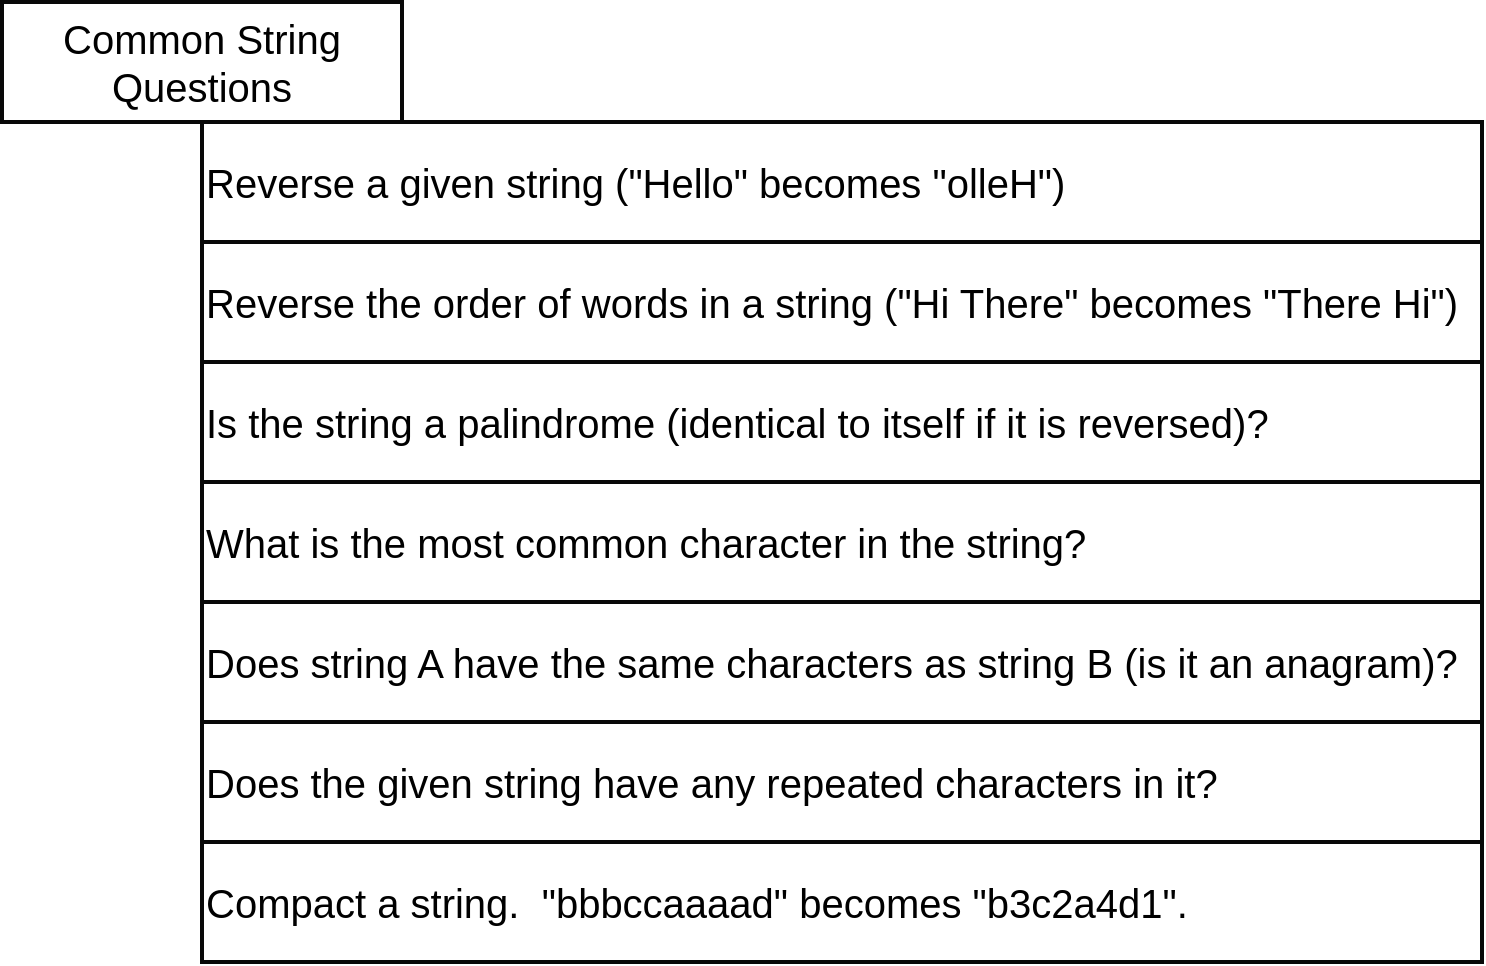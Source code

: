 <mxfile>
    <diagram id="5708ad6f-df7b-1e47-af0c-845bb78d7578" name="01 - string questions">
        <mxGraphModel dx="686" dy="485" grid="1" gridSize="10" guides="1" tooltips="1" connect="1" arrows="1" fold="1" page="1" pageScale="1" pageWidth="1100" pageHeight="850" background="#ffffff" math="0" shadow="0">
            <root>
                <mxCell id="0"/>
                <mxCell id="1" parent="0"/>
                <mxCell id="2" value="Common String Questions" style="rounded=0;whiteSpace=wrap;html=1;shadow=0;labelBackgroundColor=none;strokeColor=#080808;strokeWidth=2;fillColor=#ffffff;fontSize=20;fontColor=#000000;align=center;" parent="1" vertex="1">
                    <mxGeometry x="170" y="90" width="200" height="60" as="geometry"/>
                </mxCell>
                <mxCell id="4" value="Does the given string have any repeated characters in it?" style="rounded=0;whiteSpace=wrap;html=1;shadow=0;labelBackgroundColor=none;strokeColor=#080808;strokeWidth=2;fillColor=#ffffff;fontSize=20;fontColor=#000000;align=left;" parent="1" vertex="1">
                    <mxGeometry x="270" y="450" width="640" height="60" as="geometry"/>
                </mxCell>
                <mxCell id="5" value="What is the most common character in the string?" style="rounded=0;whiteSpace=wrap;html=1;shadow=0;labelBackgroundColor=none;strokeColor=#080808;strokeWidth=2;fillColor=#ffffff;fontSize=20;fontColor=#000000;align=left;" parent="1" vertex="1">
                    <mxGeometry x="270" y="330" width="640" height="60" as="geometry"/>
                </mxCell>
                <mxCell id="6" value="Does string A have the same characters as string B (is it an anagram)?" style="rounded=0;whiteSpace=wrap;html=1;shadow=0;labelBackgroundColor=none;strokeColor=#080808;strokeWidth=2;fillColor=#ffffff;fontSize=20;fontColor=#000000;align=left;" parent="1" vertex="1">
                    <mxGeometry x="270" y="390" width="640" height="60" as="geometry"/>
                </mxCell>
                <mxCell id="8" value="Is the string a palindrome (identical to itself if it is reversed)?" style="rounded=0;whiteSpace=wrap;html=1;shadow=0;labelBackgroundColor=none;strokeColor=#080808;strokeWidth=2;fillColor=#ffffff;fontSize=20;fontColor=#000000;align=left;" parent="1" vertex="1">
                    <mxGeometry x="270" y="270" width="640" height="60" as="geometry"/>
                </mxCell>
                <mxCell id="9" value="Reverse a given string (&quot;Hello&quot; becomes &quot;olleH&quot;)" style="rounded=0;whiteSpace=wrap;html=1;shadow=0;labelBackgroundColor=none;strokeColor=#080808;strokeWidth=2;fillColor=#ffffff;fontSize=20;fontColor=#000000;align=left;" parent="1" vertex="1">
                    <mxGeometry x="270" y="150" width="640" height="60" as="geometry"/>
                </mxCell>
                <mxCell id="10" value="Reverse the order of words in a string (&quot;Hi There&quot; becomes &quot;There Hi&quot;)" style="rounded=0;whiteSpace=wrap;html=1;shadow=0;labelBackgroundColor=none;strokeColor=#080808;strokeWidth=2;fillColor=#ffffff;fontSize=20;fontColor=#000000;align=left;" parent="1" vertex="1">
                    <mxGeometry x="270" y="210" width="640" height="60" as="geometry"/>
                </mxCell>
                <mxCell id="11" value="Compact a string.&amp;nbsp; &quot;bbbccaaaad&quot; becomes &quot;b3c2a4d1&quot;." style="rounded=0;whiteSpace=wrap;html=1;shadow=0;labelBackgroundColor=none;strokeColor=#080808;strokeWidth=2;fillColor=#ffffff;fontSize=20;fontColor=#000000;align=left;" parent="1" vertex="1">
                    <mxGeometry x="270" y="510" width="640" height="60" as="geometry"/>
                </mxCell>
            </root>
        </mxGraphModel>
    </diagram>
    <diagram id="ddc0faf8-a295-ebca-321b-502d574b64ff" name="02 - string solutions">
        <mxGraphModel dx="911" dy="430" grid="1" gridSize="10" guides="1" tooltips="1" connect="1" arrows="1" fold="1" page="1" pageScale="1" pageWidth="1100" pageHeight="850" background="#ffffff" math="0" shadow="0">
            <root>
                <mxCell id="0"/>
                <mxCell id="1" parent="0"/>
                <mxCell id="4" value="String Question Tips" style="rounded=0;whiteSpace=wrap;html=1;shadow=0;labelBackgroundColor=none;strokeColor=#080808;strokeWidth=2;fillColor=#ffffff;fontSize=20;fontColor=#000000;align=center;" vertex="1" parent="1">
                    <mxGeometry x="200" y="10" width="280" height="60" as="geometry"/>
                </mxCell>
                <mxCell id="6" value="Need to reverse a string?" style="rounded=0;whiteSpace=wrap;html=1;shadow=0;labelBackgroundColor=none;strokeColor=#82b366;strokeWidth=2;fillColor=#d5e8d4;fontSize=20;fontColor=#000000;align=left;" vertex="1" parent="1">
                    <mxGeometry x="220" y="340" width="600" height="60" as="geometry"/>
                </mxCell>
                <mxCell id="7" value="Use array methods for iteration (forEach, map). Avoid manual for loops!" style="rounded=0;whiteSpace=wrap;html=1;shadow=0;labelBackgroundColor=none;strokeColor=#080808;strokeWidth=2;fillColor=#ffffff;fontSize=20;fontColor=#000000;align=left;" vertex="1" parent="1">
                    <mxGeometry x="330" y="150" width="490" height="60" as="geometry"/>
                </mxCell>
                <mxCell id="8" value="Be aware of Array.prototype.reverse()" style="rounded=0;whiteSpace=wrap;html=1;shadow=0;labelBackgroundColor=none;strokeColor=#080808;strokeWidth=2;fillColor=#ffffff;fontSize=20;fontColor=#000000;align=left;" vertex="1" parent="1">
                    <mxGeometry x="330" y="460" width="490" height="60" as="geometry"/>
                </mxCell>
                <mxCell id="9" value="Use String.prototype.split() and Array.prototype.join()" style="rounded=0;whiteSpace=wrap;html=1;shadow=0;labelBackgroundColor=none;strokeColor=#080808;strokeWidth=2;fillColor=#ffffff;fontSize=20;fontColor=#000000;align=left;" vertex="1" parent="1">
                    <mxGeometry x="330" y="400" width="490" height="60" as="geometry"/>
                </mxCell>
                <mxCell id="10" value="Be aware of new Array(n) for creating empty arrays" style="rounded=0;whiteSpace=wrap;html=1;shadow=0;labelBackgroundColor=none;strokeColor=#080808;strokeWidth=2;fillColor=#ffffff;fontSize=20;fontColor=#000000;align=left;" vertex="1" parent="1">
                    <mxGeometry x="330" y="270" width="490" height="60" as="geometry"/>
                </mxCell>
                <mxCell id="11" value="Need a uniqueness check or counting characters of any kind?" style="rounded=0;whiteSpace=wrap;html=1;shadow=0;labelBackgroundColor=none;strokeColor=#82b366;strokeWidth=2;fillColor=#d5e8d4;fontSize=20;fontColor=#000000;align=left;" vertex="1" parent="1">
                    <mxGeometry x="220" y="550" width="600" height="60" as="geometry"/>
                </mxCell>
                <mxCell id="12" value="Record letter counts in an object" style="rounded=0;whiteSpace=wrap;html=1;shadow=0;labelBackgroundColor=none;strokeColor=#080808;strokeWidth=2;fillColor=#ffffff;fontSize=20;fontColor=#000000;align=left;" vertex="1" parent="1">
                    <mxGeometry x="330" y="610" width="490" height="60" as="geometry"/>
                </mxCell>
                <mxCell id="13" value="Need to compact the string down in any way?" style="rounded=0;whiteSpace=wrap;html=1;shadow=0;labelBackgroundColor=none;strokeColor=#82b366;strokeWidth=2;fillColor=#d5e8d4;fontSize=20;fontColor=#000000;align=left;" vertex="1" parent="1">
                    <mxGeometry x="220" y="690" width="600" height="60" as="geometry"/>
                </mxCell>
                <mxCell id="14" value="Use Array.prototype.reduce()" style="rounded=0;whiteSpace=wrap;html=1;shadow=0;labelBackgroundColor=none;strokeColor=#080808;strokeWidth=2;fillColor=#ffffff;fontSize=20;fontColor=#000000;align=left;" vertex="1" parent="1">
                    <mxGeometry x="330" y="750" width="490" height="60" as="geometry"/>
                </mxCell>
                <mxCell id="15" value="Need to iterate through a string?" style="rounded=0;whiteSpace=wrap;html=1;shadow=0;labelBackgroundColor=none;strokeColor=#82b366;strokeWidth=2;fillColor=#d5e8d4;fontSize=20;fontColor=#000000;align=left;" vertex="1" parent="1">
                    <mxGeometry x="220" y="90" width="600" height="60" as="geometry"/>
                </mxCell>
                <mxCell id="16" value="Using a &#39;for...of&#39; loop is OK." style="rounded=0;whiteSpace=wrap;html=1;shadow=0;labelBackgroundColor=none;strokeColor=#080808;strokeWidth=2;fillColor=#ffffff;fontSize=20;fontColor=#000000;align=left;" vertex="1" parent="1">
                    <mxGeometry x="330" y="210" width="490" height="60" as="geometry"/>
                </mxCell>
            </root>
        </mxGraphModel>
    </diagram>
    <diagram name="03 - types" id="fec4d826-aed9-d459-dda3-cd2d7a89d72f">
        <mxGraphModel dx="1238" dy="537" grid="1" gridSize="10" guides="1" tooltips="1" connect="1" arrows="1" fold="1" page="1" pageScale="1" pageWidth="1100" pageHeight="850" background="#ffffff" math="0" shadow="0">
            <root>
                <mxCell id="0"/>
                <mxCell id="1" parent="0"/>
                <mxCell id="2" value="Common String Questions" style="rounded=0;whiteSpace=wrap;html=1;shadow=0;labelBackgroundColor=none;strokeColor=#080808;strokeWidth=2;fillColor=#ffffff;fontSize=20;fontColor=#000000;align=center;" vertex="1" parent="1">
                    <mxGeometry x="80" y="100" width="200" height="60" as="geometry"/>
                </mxCell>
                <mxCell id="3" value="Does the given string have any repeated characters in it?" style="rounded=0;whiteSpace=wrap;html=1;shadow=0;labelBackgroundColor=none;strokeColor=#080808;strokeWidth=2;fillColor=#ffffff;fontSize=20;fontColor=#000000;align=left;" vertex="1" parent="1">
                    <mxGeometry x="180" y="460" width="640" height="60" as="geometry"/>
                </mxCell>
                <mxCell id="4" value="What is the most common character in the string?" style="rounded=0;whiteSpace=wrap;html=1;shadow=0;labelBackgroundColor=none;strokeColor=#080808;strokeWidth=2;fillColor=#ffffff;fontSize=20;fontColor=#000000;align=left;" vertex="1" parent="1">
                    <mxGeometry x="180" y="340" width="640" height="60" as="geometry"/>
                </mxCell>
                <mxCell id="5" value="Does string A have the same characters as string B (is it an anagram)?" style="rounded=0;whiteSpace=wrap;html=1;shadow=0;labelBackgroundColor=none;strokeColor=#080808;strokeWidth=2;fillColor=#ffffff;fontSize=20;fontColor=#000000;align=left;" vertex="1" parent="1">
                    <mxGeometry x="180" y="400" width="640" height="60" as="geometry"/>
                </mxCell>
                <mxCell id="6" value="Is the string a palindrome (identical to itself if it is reversed)?" style="rounded=0;whiteSpace=wrap;html=1;shadow=0;labelBackgroundColor=none;strokeColor=#080808;strokeWidth=2;fillColor=#ffffff;fontSize=20;fontColor=#000000;align=left;" vertex="1" parent="1">
                    <mxGeometry x="180" y="280" width="640" height="60" as="geometry"/>
                </mxCell>
                <mxCell id="7" value="Reverse a given string (&quot;Hello&quot; becomes &quot;olleH&quot;)" style="rounded=0;whiteSpace=wrap;html=1;shadow=0;labelBackgroundColor=none;strokeColor=#080808;strokeWidth=2;fillColor=#ffffff;fontSize=20;fontColor=#000000;align=left;" vertex="1" parent="1">
                    <mxGeometry x="180" y="160" width="640" height="60" as="geometry"/>
                </mxCell>
                <mxCell id="8" value="Reverse the order of words in a string (&quot;Hi There&quot; becomes &quot;There Hi&quot;)" style="rounded=0;whiteSpace=wrap;html=1;shadow=0;labelBackgroundColor=none;strokeColor=#080808;strokeWidth=2;fillColor=#ffffff;fontSize=20;fontColor=#000000;align=left;" vertex="1" parent="1">
                    <mxGeometry x="180" y="220" width="640" height="60" as="geometry"/>
                </mxCell>
                <mxCell id="9" value="Compact a string.&amp;nbsp; &quot;bbbccaaaad&quot; becomes &quot;b3c2a4d1&quot;." style="rounded=0;whiteSpace=wrap;html=1;shadow=0;labelBackgroundColor=none;strokeColor=#080808;strokeWidth=2;fillColor=#ffffff;fontSize=20;fontColor=#000000;align=left;" vertex="1" parent="1">
                    <mxGeometry x="180" y="520" width="640" height="60" as="geometry"/>
                </mxCell>
                <mxCell id="10" value="" style="shape=curlyBracket;whiteSpace=wrap;html=1;rounded=1;shadow=0;labelBackgroundColor=none;strokeColor=#82b366;strokeWidth=2;fillColor=#d5e8d4;fontSize=20;fontColor=#000000;align=left;rotation=180;" vertex="1" parent="1">
                    <mxGeometry x="830" y="160" width="80" height="180" as="geometry"/>
                </mxCell>
                <mxCell id="11" value="Reverse a string" style="text;html=1;strokeColor=#82b366;fillColor=#d5e8d4;align=left;verticalAlign=middle;whiteSpace=wrap;rounded=0;shadow=0;labelBackgroundColor=none;fontSize=20;fontColor=#000000;" vertex="1" parent="1">
                    <mxGeometry x="910" y="225" width="170" height="50" as="geometry"/>
                </mxCell>
                <mxCell id="12" value="" style="shape=curlyBracket;whiteSpace=wrap;html=1;rounded=1;shadow=0;labelBackgroundColor=none;strokeColor=#82b366;strokeWidth=2;fillColor=#d5e8d4;fontSize=20;fontColor=#000000;align=left;rotation=180;" vertex="1" parent="1">
                    <mxGeometry x="830" y="340" width="80" height="180" as="geometry"/>
                </mxCell>
                <mxCell id="13" value="Count characters" style="text;html=1;strokeColor=#82b366;fillColor=#d5e8d4;align=left;verticalAlign=middle;whiteSpace=wrap;rounded=0;shadow=0;labelBackgroundColor=none;fontSize=20;fontColor=#000000;" vertex="1" parent="1">
                    <mxGeometry x="910" y="405" width="170" height="50" as="geometry"/>
                </mxCell>
                <mxCell id="16" value="" style="shape=curlyBracket;whiteSpace=wrap;html=1;rounded=1;shadow=0;labelBackgroundColor=none;strokeColor=#82b366;strokeWidth=2;fillColor=#d5e8d4;fontSize=20;fontColor=#000000;align=left;rotation=180;" vertex="1" parent="1">
                    <mxGeometry x="830" y="520" width="80" height="60" as="geometry"/>
                </mxCell>
                <mxCell id="17" value="Condense a string" style="text;html=1;strokeColor=#82b366;fillColor=#d5e8d4;align=left;verticalAlign=middle;whiteSpace=wrap;rounded=0;shadow=0;labelBackgroundColor=none;fontSize=20;fontColor=#000000;" vertex="1" parent="1">
                    <mxGeometry x="910" y="525" width="170" height="50" as="geometry"/>
                </mxCell>
            </root>
        </mxGraphModel>
    </diagram>
    <diagram name="Copy of 03 - types" id="38d29496-f7e2-71c6-6b18-a47455917dc7">
        <mxGraphModel dx="990" dy="430" grid="1" gridSize="10" guides="1" tooltips="1" connect="1" arrows="1" fold="1" page="1" pageScale="1" pageWidth="1100" pageHeight="850" background="#ffffff" math="0" shadow="0">
            <root>
                <mxCell id="0"/>
                <mxCell id="1" parent="0"/>
                <mxCell id="2" value="Common String Questions" style="rounded=0;whiteSpace=wrap;html=1;shadow=0;labelBackgroundColor=none;strokeColor=#080808;strokeWidth=2;fillColor=#ffffff;fontSize=20;fontColor=#000000;align=center;" vertex="1" parent="1">
                    <mxGeometry x="180" y="110" width="200" height="60" as="geometry"/>
                </mxCell>
                <mxCell id="3" value="Does the given string have any repeated characters in it?" style="rounded=0;whiteSpace=wrap;html=1;shadow=0;labelBackgroundColor=none;strokeColor=#080808;strokeWidth=2;fillColor=#ffffff;fontSize=20;fontColor=#000000;align=left;" vertex="1" parent="1">
                    <mxGeometry x="280" y="290" width="640" height="60" as="geometry"/>
                </mxCell>
                <mxCell id="4" value="What is the most common character in the string?" style="rounded=0;whiteSpace=wrap;html=1;shadow=0;labelBackgroundColor=none;strokeColor=#080808;strokeWidth=2;fillColor=#ffffff;fontSize=20;fontColor=#000000;align=left;" vertex="1" parent="1">
                    <mxGeometry x="280" y="170" width="640" height="60" as="geometry"/>
                </mxCell>
                <mxCell id="5" value="Does string A have the same characters as string B (is it an anagram)?" style="rounded=0;whiteSpace=wrap;html=1;shadow=0;labelBackgroundColor=none;strokeColor=#080808;strokeWidth=2;fillColor=#ffffff;fontSize=20;fontColor=#000000;align=left;" vertex="1" parent="1">
                    <mxGeometry x="280" y="230" width="640" height="60" as="geometry"/>
                </mxCell>
            </root>
        </mxGraphModel>
    </diagram>
    <diagram id="33920e9b-076b-a96a-05aa-b9aaa7dd9648" name="04 - object char count">
        <mxGraphModel dx="825" dy="358" grid="1" gridSize="10" guides="1" tooltips="1" connect="1" arrows="1" fold="1" page="1" pageScale="1" pageWidth="1100" pageHeight="850" background="#ffffff" math="0" shadow="0">
            <root>
                <mxCell id="0"/>
                <mxCell id="1" parent="0"/>
                <mxCell id="5" style="edgeStyle=orthogonalEdgeStyle;rounded=0;html=1;exitX=1;exitY=0.5;startArrow=none;startFill=0;endArrow=classic;endFill=1;jettySize=auto;orthogonalLoop=1;strokeColor=#000000;strokeWidth=3;fontSize=20;fontColor=#000000;" edge="1" parent="1" source="2" target="3">
                    <mxGeometry relative="1" as="geometry"/>
                </mxCell>
                <mxCell id="2" value="&quot;Hello There!&quot;" style="rounded=0;whiteSpace=wrap;html=1;shadow=0;labelBackgroundColor=none;strokeColor=#080808;strokeWidth=2;fillColor=#ffffff;fontSize=20;fontColor=#000000;align=center;" vertex="1" parent="1">
                    <mxGeometry x="140" y="225" width="240" height="60" as="geometry"/>
                </mxCell>
                <mxCell id="3" value="&lt;blockquote style=&quot;margin: 0 0 0 40px ; border: none ; padding: 0px&quot;&gt;{&amp;nbsp;&lt;div style=&quot;text-align: left&quot;&gt;&amp;nbsp; H:&amp;nbsp; 1,&lt;/div&gt;&lt;div style=&quot;text-align: left&quot;&gt;&amp;nbsp; e:&amp;nbsp; &amp;nbsp;3,&lt;/div&gt;&lt;div style=&quot;text-align: left&quot;&gt;&amp;nbsp; l:&amp;nbsp; &amp;nbsp; 2,&lt;/div&gt;&lt;div style=&quot;text-align: left&quot;&gt;&amp;nbsp; o:&amp;nbsp; &amp;nbsp;1,&lt;/div&gt;&lt;div style=&quot;text-align: left&quot;&gt;&amp;nbsp; &quot; &quot;: 1,&lt;/div&gt;&lt;div style=&quot;text-align: left&quot;&gt;&amp;nbsp; t:&amp;nbsp; &amp;nbsp; 1,&lt;/div&gt;&lt;div style=&quot;text-align: left&quot;&gt;&amp;nbsp; h:&amp;nbsp; &amp;nbsp;1,&lt;/div&gt;&lt;div style=&quot;text-align: left&quot;&gt;&amp;nbsp; r:&amp;nbsp; &amp;nbsp; 1,&lt;/div&gt;&lt;div style=&quot;text-align: left&quot;&gt;&amp;nbsp; !:&amp;nbsp; &amp;nbsp; 1&lt;/div&gt;&lt;div style=&quot;text-align: left&quot;&gt;}&lt;/div&gt;&lt;/blockquote&gt;" style="rounded=0;whiteSpace=wrap;html=1;shadow=0;labelBackgroundColor=none;strokeColor=#080808;strokeWidth=2;fillColor=#ffffff;fontSize=20;fontColor=#000000;align=left;" vertex="1" parent="1">
                    <mxGeometry x="460" y="105" width="210" height="300" as="geometry"/>
                </mxCell>
            </root>
        </mxGraphModel>
    </diagram>
    <diagram id="d4bf0535-5f41-e6bb-4b74-98f78003b318" name="06 - reverse">
        <mxGraphModel dx="990" dy="430" grid="1" gridSize="10" guides="1" tooltips="1" connect="1" arrows="1" fold="1" page="1" pageScale="1" pageWidth="1100" pageHeight="850" background="#ffffff" math="0" shadow="0">
            <root>
                <mxCell id="0"/>
                <mxCell id="1" parent="0"/>
                <mxCell id="2" value="Turn &#39;str&#39; into an array" style="rounded=0;whiteSpace=wrap;html=1;shadow=0;labelBackgroundColor=none;strokeColor=#080808;strokeWidth=2;fillColor=#ffffff;fontSize=20;fontColor=#000000;align=left;" vertex="1" parent="1">
                    <mxGeometry x="390" y="100" width="320" height="60" as="geometry"/>
                </mxCell>
                <mxCell id="3" value="Call &#39;reverse&#39; method on the array" style="rounded=0;whiteSpace=wrap;html=1;shadow=0;labelBackgroundColor=none;strokeColor=#080808;strokeWidth=2;fillColor=#ffffff;fontSize=20;fontColor=#000000;align=left;" vertex="1" parent="1">
                    <mxGeometry x="390" y="190" width="320" height="60" as="geometry"/>
                </mxCell>
                <mxCell id="4" value="Join the array back into a string" style="rounded=0;whiteSpace=wrap;html=1;shadow=0;labelBackgroundColor=none;strokeColor=#080808;strokeWidth=2;fillColor=#ffffff;fontSize=20;fontColor=#000000;align=left;" vertex="1" parent="1">
                    <mxGeometry x="390" y="280" width="320" height="60" as="geometry"/>
                </mxCell>
                <mxCell id="5" value="Return the result" style="rounded=0;whiteSpace=wrap;html=1;shadow=0;labelBackgroundColor=none;strokeColor=#080808;strokeWidth=2;fillColor=#ffffff;fontSize=20;fontColor=#000000;align=left;" vertex="1" parent="1">
                    <mxGeometry x="390" y="370" width="320" height="60" as="geometry"/>
                </mxCell>
            </root>
        </mxGraphModel>
    </diagram>
    <diagram id="e19e47ed-03ba-b589-bf30-c8f100b9142f" name="09 - reverse">
        <mxGraphModel dx="759" dy="358" grid="1" gridSize="10" guides="1" tooltips="1" connect="1" arrows="1" fold="1" page="1" pageScale="1" pageWidth="1100" pageHeight="850" background="#ffffff" math="0" shadow="0">
            <root>
                <mxCell id="0"/>
                <mxCell id="1" parent="0"/>
                <mxCell id="3" value="for each character in the provided string" style="rounded=0;whiteSpace=wrap;html=1;shadow=0;labelBackgroundColor=none;strokeColor=#080808;strokeWidth=2;fillColor=#ffffff;fontSize=20;fontColor=#000000;align=left;" vertex="1" parent="1">
                    <mxGeometry x="365" y="200" width="370" height="60" as="geometry"/>
                </mxCell>
                <mxCell id="4" value="Take the character and add it to the &lt;i&gt;start&lt;/i&gt; of &#39;reversed&#39;" style="rounded=0;whiteSpace=wrap;html=1;shadow=0;labelBackgroundColor=none;strokeColor=#080808;strokeWidth=2;fillColor=#ffffff;fontSize=20;fontColor=#000000;align=left;" vertex="1" parent="1">
                    <mxGeometry x="410" y="260" width="325" height="60" as="geometry"/>
                </mxCell>
                <mxCell id="5" value="Create an empty string called &#39;reversed&#39;" style="rounded=0;whiteSpace=wrap;html=1;shadow=0;labelBackgroundColor=none;strokeColor=#080808;strokeWidth=2;fillColor=#ffffff;fontSize=20;fontColor=#000000;align=left;" vertex="1" parent="1">
                    <mxGeometry x="365" y="110" width="370" height="60" as="geometry"/>
                </mxCell>
                <mxCell id="6" style="edgeStyle=orthogonalEdgeStyle;rounded=0;html=1;exitX=0.75;exitY=1;entryX=0.75;entryY=1;startArrow=none;startFill=0;endArrow=classic;endFill=1;jettySize=auto;orthogonalLoop=1;strokeColor=#000000;strokeWidth=3;fontSize=20;fontColor=#000000;" edge="1" parent="1" source="5" target="5">
                    <mxGeometry relative="1" as="geometry"/>
                </mxCell>
                <mxCell id="7" value="Return the variable &#39;reversed&#39;" style="rounded=0;whiteSpace=wrap;html=1;shadow=0;labelBackgroundColor=none;strokeColor=#080808;strokeWidth=2;fillColor=#ffffff;fontSize=20;fontColor=#000000;align=left;" vertex="1" parent="1">
                    <mxGeometry x="365" y="360" width="370" height="60" as="geometry"/>
                </mxCell>
            </root>
        </mxGraphModel>
    </diagram>
    <diagram id="f99fbbd3-1557-a06b-a36e-f414d388236e" name="10 - reduce">
        <mxGraphModel dx="911" dy="430" grid="1" gridSize="10" guides="1" tooltips="1" connect="1" arrows="1" fold="1" page="1" pageScale="1" pageWidth="1100" pageHeight="850" background="#ffffff" math="0" shadow="0">
            <root>
                <mxCell id="0"/>
                <mxCell id="1" parent="0"/>
                <mxCell id="4" value="" style="rounded=0;whiteSpace=wrap;html=1;shadow=0;labelBackgroundColor=none;strokeColor=#6c8ebf;strokeWidth=2;fillColor=#dae8fc;fontSize=27;fontColor=#000000;align=left;" vertex="1" parent="1">
                    <mxGeometry x="670" y="214" width="191" height="40" as="geometry"/>
                </mxCell>
                <mxCell id="6" style="edgeStyle=orthogonalEdgeStyle;rounded=0;html=1;exitX=0.5;exitY=0;entryX=0.5;entryY=0;startArrow=none;startFill=0;endArrow=classic;endFill=1;jettySize=auto;orthogonalLoop=1;strokeColor=#000000;strokeWidth=3;fontSize=27;fontColor=#000000;" edge="1" parent="1" source="3" target="5">
                    <mxGeometry relative="1" as="geometry">
                        <Array as="points">
                            <mxPoint x="890" y="150"/>
                            <mxPoint x="470" y="150"/>
                        </Array>
                    </mxGeometry>
                </mxCell>
                <mxCell id="3" value="" style="rounded=0;whiteSpace=wrap;html=1;shadow=0;labelBackgroundColor=none;strokeColor=#82b366;strokeWidth=2;fillColor=#d5e8d4;fontSize=27;fontColor=#000000;align=left;" vertex="1" parent="1">
                    <mxGeometry x="870" y="214" width="40" height="40" as="geometry"/>
                </mxCell>
                <mxCell id="5" value="" style="rounded=0;whiteSpace=wrap;html=1;shadow=0;labelBackgroundColor=none;strokeColor=#82b366;strokeWidth=2;fillColor=#d5e8d4;fontSize=27;fontColor=#000000;align=left;" vertex="1" parent="1">
                    <mxGeometry x="450" y="214" width="40" height="40" as="geometry"/>
                </mxCell>
                <mxCell id="2" value="return str.split(&#39;&#39;).reduce((acc, character) =&amp;gt; character + acc, &quot; &quot;&amp;nbsp; &amp;nbsp;);" style="text;html=1;fontSize=27;fontColor=#000000;" vertex="1" parent="1">
                    <mxGeometry x="150" y="210" width="770" height="70" as="geometry"/>
                </mxCell>
            </root>
        </mxGraphModel>
    </diagram>
    <diagram id="99c9115e-238f-89fb-f119-0ae735bd89dd" name="11 - every">
        <mxGraphModel dx="825" dy="358" grid="1" gridSize="10" guides="1" tooltips="1" connect="1" arrows="1" fold="1" page="1" pageScale="1" pageWidth="1100" pageHeight="850" background="#ffffff" math="0" shadow="0">
            <root>
                <mxCell id="0"/>
                <mxCell id="1" parent="0"/>
                <mxCell id="2" value="0" style="rounded=0;whiteSpace=wrap;html=1;shadow=0;labelBackgroundColor=none;strokeColor=#080808;strokeWidth=2;fillColor=#ffffff;fontSize=27;fontColor=#000000;align=left;" vertex="1" parent="1">
                    <mxGeometry x="200" y="130" width="70" height="60" as="geometry"/>
                </mxCell>
                <mxCell id="3" value="10" style="rounded=0;whiteSpace=wrap;html=1;shadow=0;labelBackgroundColor=none;strokeColor=#080808;strokeWidth=2;fillColor=#ffffff;fontSize=27;fontColor=#000000;align=left;" vertex="1" parent="1">
                    <mxGeometry x="270" y="130" width="70" height="60" as="geometry"/>
                </mxCell>
                <mxCell id="4" value="14" style="rounded=0;whiteSpace=wrap;html=1;shadow=0;labelBackgroundColor=none;strokeColor=#080808;strokeWidth=2;fillColor=#ffffff;fontSize=27;fontColor=#000000;align=left;" vertex="1" parent="1">
                    <mxGeometry x="340" y="130" width="70" height="60" as="geometry"/>
                </mxCell>
                <mxCell id="5" value="is &#39;every&#39; value greater than 5?" style="text;html=1;strokeColor=none;fillColor=none;align=center;verticalAlign=middle;whiteSpace=wrap;rounded=0;shadow=0;labelBackgroundColor=none;fontSize=27;fontColor=#000000;" vertex="1" parent="1">
                    <mxGeometry x="440" y="150" width="380" height="20" as="geometry"/>
                </mxCell>
                <mxCell id="6" value="array.every((val) =&amp;gt; val &amp;gt; 5);" style="text;html=1;strokeColor=none;fillColor=none;align=center;verticalAlign=middle;whiteSpace=wrap;rounded=0;shadow=0;labelBackgroundColor=none;fontSize=27;fontColor=#000000;" vertex="1" parent="1">
                    <mxGeometry x="235" y="230" width="350" height="20" as="geometry"/>
                </mxCell>
            </root>
        </mxGraphModel>
    </diagram>
    <diagram id="7f2e7221-9ea8-09ed-0572-bc9a5a61a2e8" name="12 - every palindrome">
        <mxGraphModel dx="825" dy="358" grid="1" gridSize="10" guides="1" tooltips="1" connect="1" arrows="1" fold="1" page="1" pageScale="1" pageWidth="1100" pageHeight="850" background="#ffffff" math="0" shadow="0">
            <root>
                <mxCell id="0"/>
                <mxCell id="1" parent="0"/>
                <mxCell id="2" value="a" style="rounded=0;whiteSpace=wrap;html=1;shadow=0;labelBackgroundColor=none;strokeColor=#080808;strokeWidth=2;fillColor=#ffffff;fontSize=27;fontColor=#000000;align=center;" vertex="1" parent="1">
                    <mxGeometry x="300" y="150" width="60" height="60" as="geometry"/>
                </mxCell>
                <mxCell id="3" value="b" style="rounded=0;whiteSpace=wrap;html=1;shadow=0;labelBackgroundColor=none;strokeColor=#080808;strokeWidth=2;fillColor=#ffffff;fontSize=27;fontColor=#000000;align=center;" vertex="1" parent="1">
                    <mxGeometry x="360" y="150" width="60" height="60" as="geometry"/>
                </mxCell>
                <mxCell id="4" value="c" style="rounded=0;whiteSpace=wrap;html=1;shadow=0;labelBackgroundColor=none;strokeColor=#080808;strokeWidth=2;fillColor=#ffffff;fontSize=27;fontColor=#000000;align=center;" vertex="1" parent="1">
                    <mxGeometry x="420" y="150" width="60" height="60" as="geometry"/>
                </mxCell>
                <mxCell id="5" value="b" style="rounded=0;whiteSpace=wrap;html=1;shadow=0;labelBackgroundColor=none;strokeColor=#080808;strokeWidth=2;fillColor=#ffffff;fontSize=27;fontColor=#000000;align=center;" vertex="1" parent="1">
                    <mxGeometry x="480" y="150" width="60" height="60" as="geometry"/>
                </mxCell>
                <mxCell id="6" value="a" style="rounded=0;whiteSpace=wrap;html=1;shadow=0;labelBackgroundColor=none;strokeColor=#080808;strokeWidth=2;fillColor=#ffffff;fontSize=27;fontColor=#000000;align=center;" vertex="1" parent="1">
                    <mxGeometry x="540" y="150" width="60" height="60" as="geometry"/>
                </mxCell>
                <mxCell id="14" value="0" style="text;html=1;strokeColor=none;fillColor=none;align=center;verticalAlign=middle;whiteSpace=wrap;rounded=0;shadow=0;labelBackgroundColor=none;fontSize=27;fontColor=#000000;" vertex="1" parent="1">
                    <mxGeometry x="310" y="220" width="40" height="20" as="geometry"/>
                </mxCell>
                <mxCell id="15" value="4" style="text;html=1;strokeColor=none;fillColor=none;align=center;verticalAlign=middle;whiteSpace=wrap;rounded=0;shadow=0;labelBackgroundColor=none;fontSize=27;fontColor=#000000;" vertex="1" parent="1">
                    <mxGeometry x="550" y="220" width="40" height="20" as="geometry"/>
                </mxCell>
            </root>
        </mxGraphModel>
    </diagram>
</mxfile>